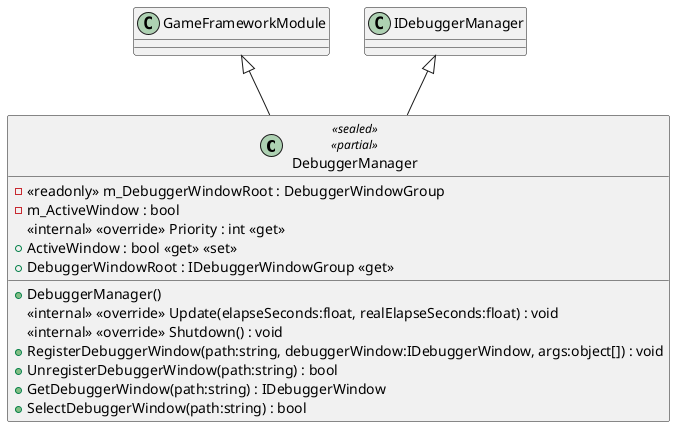@startuml
class DebuggerManager <<sealed>> <<partial>> {
    - <<readonly>> m_DebuggerWindowRoot : DebuggerWindowGroup
    - m_ActiveWindow : bool
    + DebuggerManager()
    <<internal>> <<override>> Priority : int <<get>>
    + ActiveWindow : bool <<get>> <<set>>
    + DebuggerWindowRoot : IDebuggerWindowGroup <<get>>
    <<internal>> <<override>> Update(elapseSeconds:float, realElapseSeconds:float) : void
    <<internal>> <<override>> Shutdown() : void
    + RegisterDebuggerWindow(path:string, debuggerWindow:IDebuggerWindow, args:object[]) : void
    + UnregisterDebuggerWindow(path:string) : bool
    + GetDebuggerWindow(path:string) : IDebuggerWindow
    + SelectDebuggerWindow(path:string) : bool
}
GameFrameworkModule <|-- DebuggerManager
IDebuggerManager <|-- DebuggerManager
@enduml
